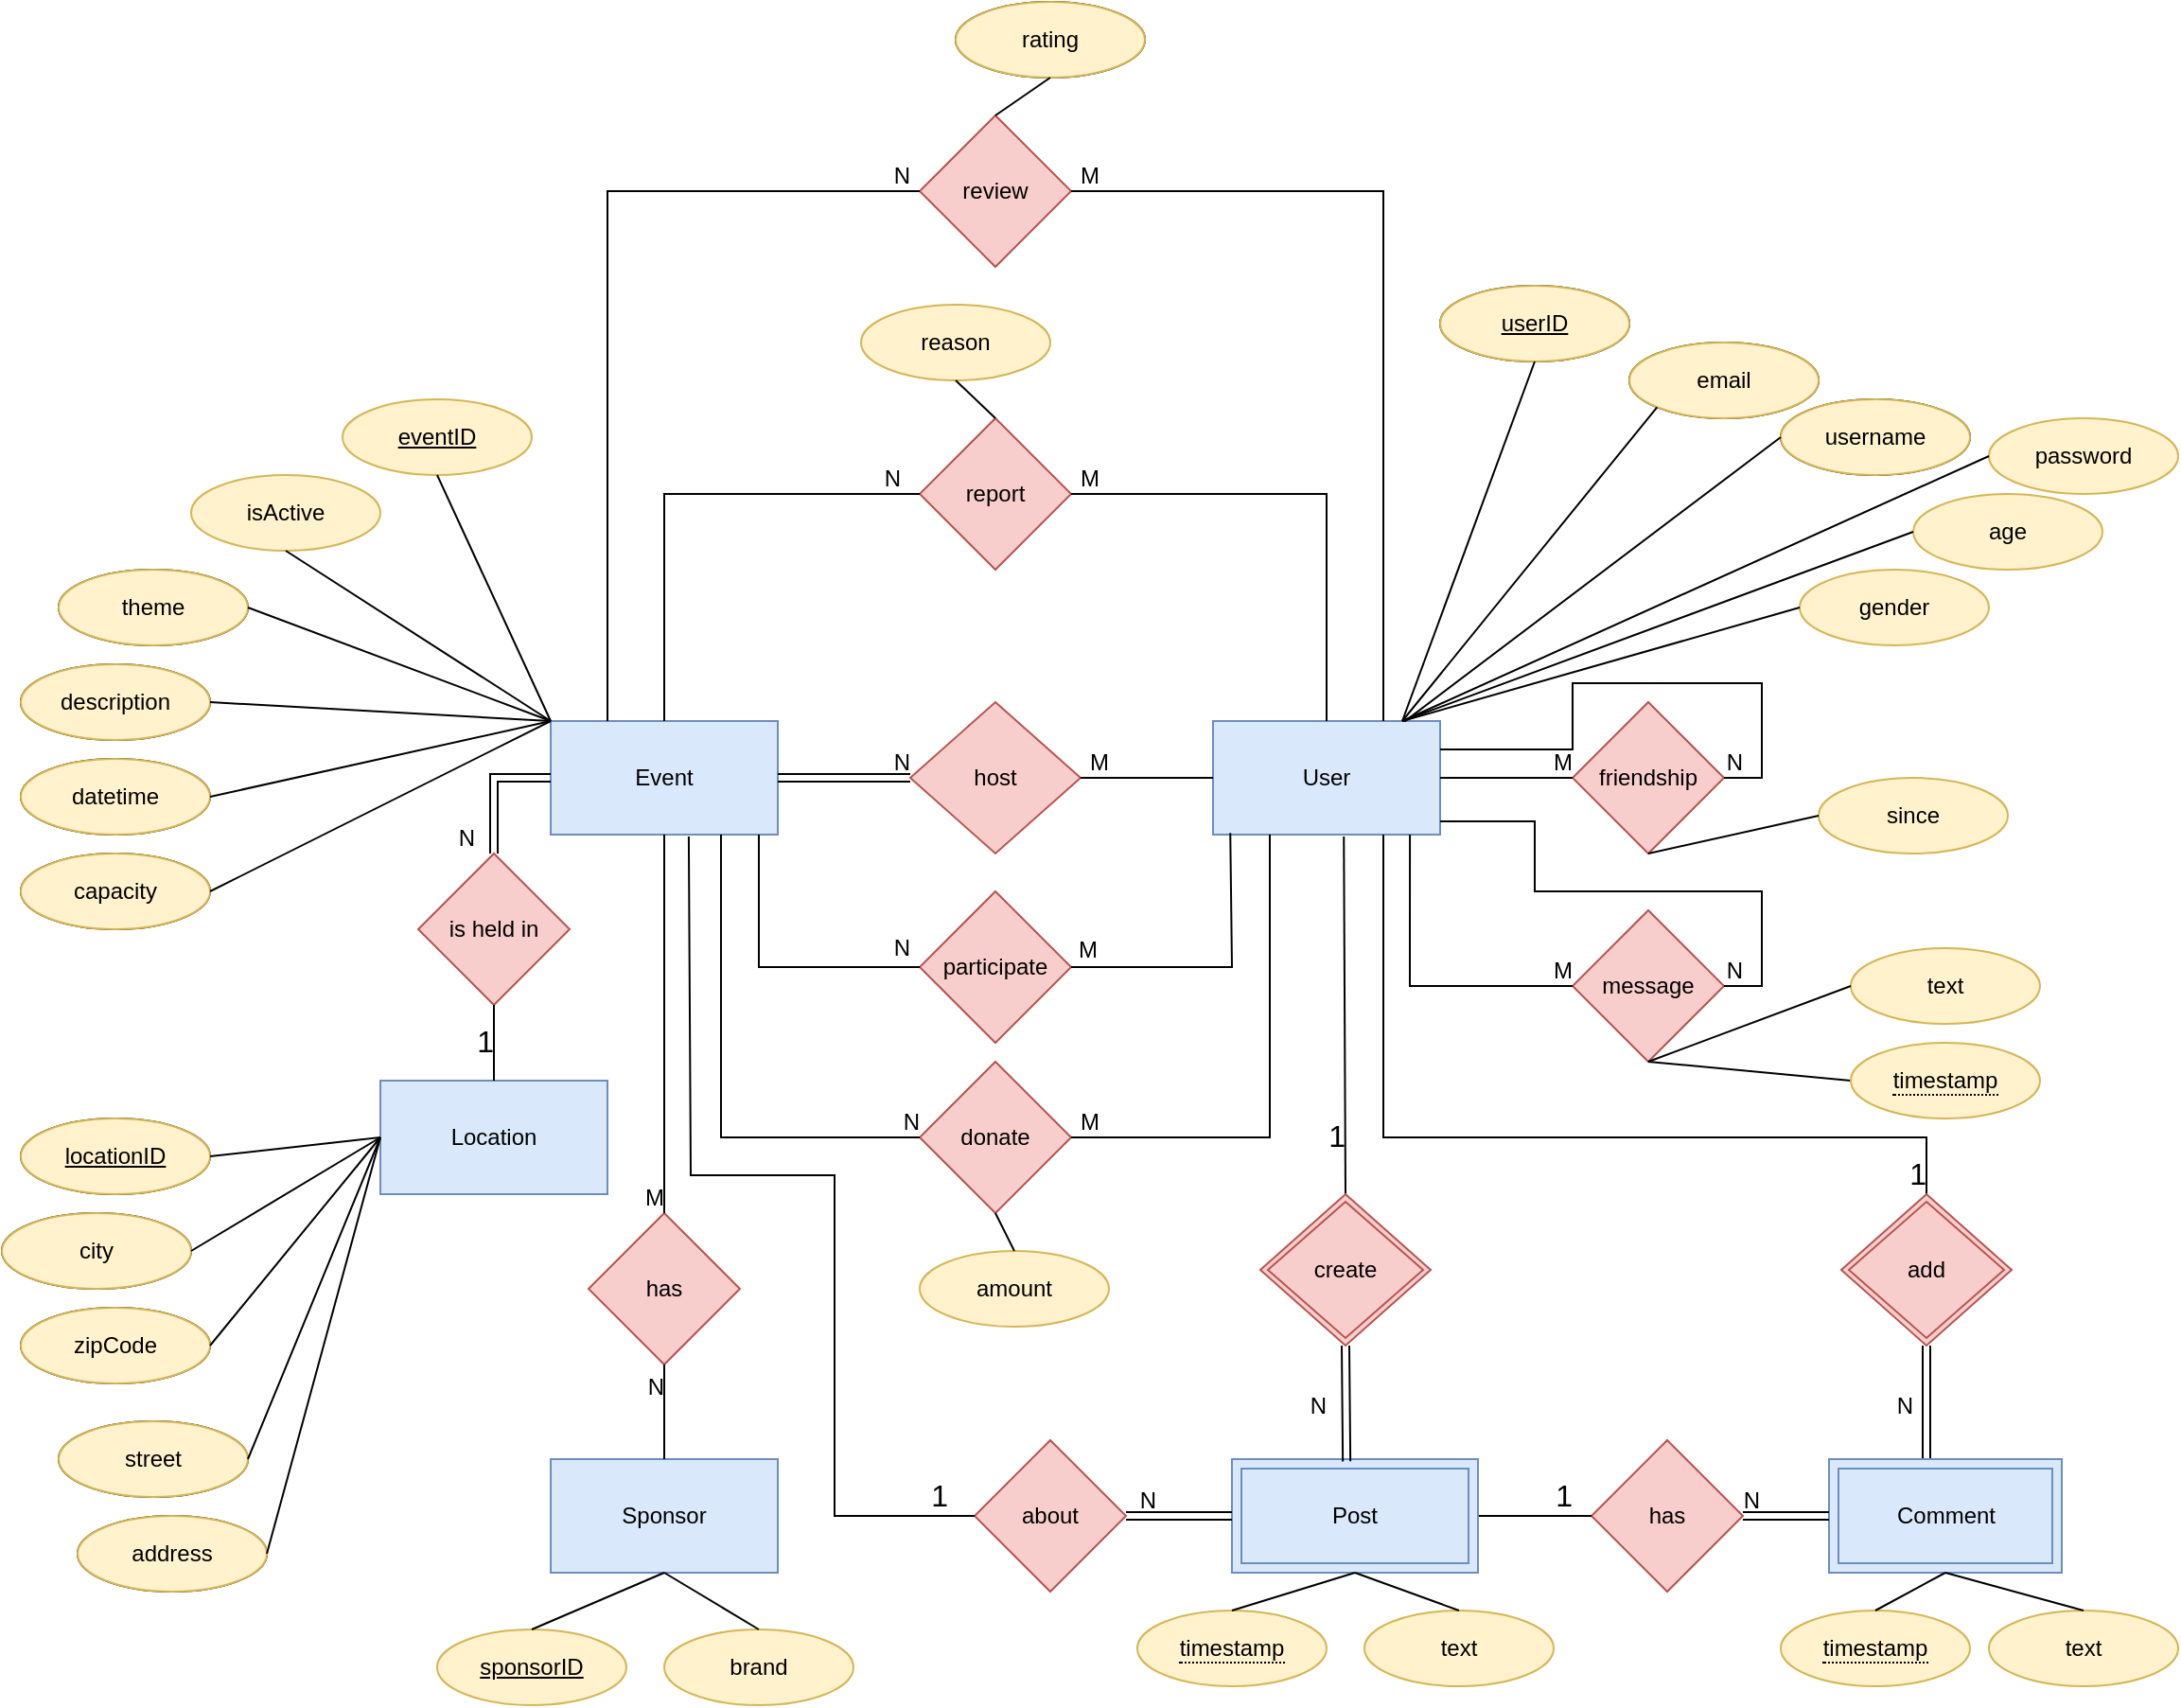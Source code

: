 <mxfile version="20.5.3" type="device"><diagram id="wceUrYEOmuogBRB_YWBX" name="Σελίδα-1"><mxGraphModel dx="2012" dy="1804" grid="1" gridSize="10" guides="1" tooltips="1" connect="1" arrows="1" fold="1" page="1" pageScale="1" pageWidth="827" pageHeight="1169" math="0" shadow="0"><root><mxCell id="0"/><mxCell id="1" parent="0"/><mxCell id="00Br9I_bJ-2iWvxAR52D-1" value="Event" style="rounded=0;whiteSpace=wrap;html=1;fillColor=#dae8fc;strokeColor=#6c8ebf;" parent="1" vertex="1"><mxGeometry x="150" y="40" width="120" height="60" as="geometry"/></mxCell><mxCell id="00Br9I_bJ-2iWvxAR52D-2" value="User" style="rounded=0;whiteSpace=wrap;html=1;fillColor=#dae8fc;strokeColor=#6c8ebf;" parent="1" vertex="1"><mxGeometry x="500" y="40" width="120" height="60" as="geometry"/></mxCell><mxCell id="00Br9I_bJ-2iWvxAR52D-3" value="Location" style="rounded=0;whiteSpace=wrap;html=1;fillColor=#dae8fc;strokeColor=#6c8ebf;" parent="1" vertex="1"><mxGeometry x="60" y="230" width="120" height="60" as="geometry"/></mxCell><mxCell id="00Br9I_bJ-2iWvxAR52D-8" value="message" style="rhombus;whiteSpace=wrap;html=1;fillColor=#f8cecc;strokeColor=#b85450;" parent="1" vertex="1"><mxGeometry x="690" y="140" width="80" height="80" as="geometry"/></mxCell><mxCell id="00Br9I_bJ-2iWvxAR52D-10" value="is held in" style="rhombus;whiteSpace=wrap;html=1;fillColor=#f8cecc;strokeColor=#b85450;" parent="1" vertex="1"><mxGeometry x="80" y="110" width="80" height="80" as="geometry"/></mxCell><mxCell id="00Br9I_bJ-2iWvxAR52D-11" value="donate" style="rhombus;whiteSpace=wrap;html=1;fillColor=#f8cecc;strokeColor=#b85450;" parent="1" vertex="1"><mxGeometry x="345" y="220" width="80" height="80" as="geometry"/></mxCell><mxCell id="00Br9I_bJ-2iWvxAR52D-13" value="participate" style="rhombus;whiteSpace=wrap;html=1;fillColor=#f8cecc;strokeColor=#b85450;" parent="1" vertex="1"><mxGeometry x="345" y="130" width="80" height="80" as="geometry"/></mxCell><mxCell id="00Br9I_bJ-2iWvxAR52D-12" value="host" style="rhombus;whiteSpace=wrap;html=1;fillColor=#f8cecc;strokeColor=#b85450;" parent="1" vertex="1"><mxGeometry x="340" y="30" width="90" height="80" as="geometry"/></mxCell><mxCell id="00Br9I_bJ-2iWvxAR52D-21" value="" style="endArrow=none;html=1;rounded=0;exitX=1;exitY=0.5;exitDx=0;exitDy=0;entryX=0.076;entryY=0.986;entryDx=0;entryDy=0;entryPerimeter=0;" parent="1" source="00Br9I_bJ-2iWvxAR52D-13" target="00Br9I_bJ-2iWvxAR52D-2" edge="1"><mxGeometry relative="1" as="geometry"><mxPoint x="280" y="280" as="sourcePoint"/><mxPoint x="440" y="280" as="targetPoint"/><Array as="points"><mxPoint x="510" y="170"/></Array></mxGeometry></mxCell><mxCell id="00Br9I_bJ-2iWvxAR52D-22" value="M" style="resizable=0;html=1;align=right;verticalAlign=bottom;" parent="00Br9I_bJ-2iWvxAR52D-21" connectable="0" vertex="1"><mxGeometry x="1" relative="1" as="geometry"><mxPoint x="-70" y="70" as="offset"/></mxGeometry></mxCell><mxCell id="00Br9I_bJ-2iWvxAR52D-23" value="" style="endArrow=none;html=1;rounded=0;exitX=0;exitY=0.5;exitDx=0;exitDy=0;" parent="1" source="00Br9I_bJ-2iWvxAR52D-13" edge="1"><mxGeometry relative="1" as="geometry"><mxPoint x="280" y="280" as="sourcePoint"/><mxPoint x="260" y="100" as="targetPoint"/><Array as="points"><mxPoint x="260" y="170"/></Array></mxGeometry></mxCell><mxCell id="00Br9I_bJ-2iWvxAR52D-24" value="N" style="resizable=0;html=1;align=right;verticalAlign=bottom;" parent="00Br9I_bJ-2iWvxAR52D-23" connectable="0" vertex="1"><mxGeometry x="1" relative="1" as="geometry"><mxPoint x="80" y="68" as="offset"/></mxGeometry></mxCell><mxCell id="00Br9I_bJ-2iWvxAR52D-25" value="" style="endArrow=none;html=1;rounded=0;entryX=0.25;entryY=1;entryDx=0;entryDy=0;exitX=1;exitY=0.5;exitDx=0;exitDy=0;" parent="1" source="00Br9I_bJ-2iWvxAR52D-11" target="00Br9I_bJ-2iWvxAR52D-2" edge="1"><mxGeometry relative="1" as="geometry"><mxPoint x="430" y="259.58" as="sourcePoint"/><mxPoint x="590" y="259.58" as="targetPoint"/><Array as="points"><mxPoint x="530" y="260"/></Array></mxGeometry></mxCell><mxCell id="00Br9I_bJ-2iWvxAR52D-26" value="M" style="resizable=0;html=1;align=right;verticalAlign=bottom;" parent="00Br9I_bJ-2iWvxAR52D-25" connectable="0" vertex="1"><mxGeometry x="1" relative="1" as="geometry"><mxPoint x="-90" y="160" as="offset"/></mxGeometry></mxCell><mxCell id="00Br9I_bJ-2iWvxAR52D-27" value="" style="endArrow=none;html=1;rounded=0;entryX=0;entryY=0.5;entryDx=0;entryDy=0;exitX=0.75;exitY=1;exitDx=0;exitDy=0;" parent="1" source="00Br9I_bJ-2iWvxAR52D-1" target="00Br9I_bJ-2iWvxAR52D-11" edge="1"><mxGeometry relative="1" as="geometry"><mxPoint x="160" y="289.17" as="sourcePoint"/><mxPoint x="320" y="289.17" as="targetPoint"/><Array as="points"><mxPoint x="240" y="260"/></Array></mxGeometry></mxCell><mxCell id="00Br9I_bJ-2iWvxAR52D-28" value="N" style="resizable=0;html=1;align=right;verticalAlign=bottom;" parent="00Br9I_bJ-2iWvxAR52D-27" connectable="0" vertex="1"><mxGeometry x="1" relative="1" as="geometry"/></mxCell><mxCell id="00Br9I_bJ-2iWvxAR52D-29" value="friendship" style="rhombus;whiteSpace=wrap;html=1;fillColor=#f8cecc;strokeColor=#b85450;" parent="1" vertex="1"><mxGeometry x="690" y="30" width="80" height="80" as="geometry"/></mxCell><mxCell id="00Br9I_bJ-2iWvxAR52D-30" value="" style="endArrow=none;html=1;rounded=0;entryX=1;entryY=0.5;entryDx=0;entryDy=0;exitX=0;exitY=0.5;exitDx=0;exitDy=0;" parent="1" source="00Br9I_bJ-2iWvxAR52D-29" target="00Br9I_bJ-2iWvxAR52D-2" edge="1"><mxGeometry relative="1" as="geometry"><mxPoint x="460" y="310" as="sourcePoint"/><mxPoint x="620" y="310" as="targetPoint"/></mxGeometry></mxCell><mxCell id="00Br9I_bJ-2iWvxAR52D-31" value="M" style="resizable=0;html=1;align=right;verticalAlign=bottom;" parent="00Br9I_bJ-2iWvxAR52D-30" connectable="0" vertex="1"><mxGeometry x="1" relative="1" as="geometry"><mxPoint x="70" as="offset"/></mxGeometry></mxCell><mxCell id="00Br9I_bJ-2iWvxAR52D-32" value="" style="endArrow=none;html=1;rounded=0;entryX=1;entryY=0.25;entryDx=0;entryDy=0;exitX=1;exitY=0.5;exitDx=0;exitDy=0;" parent="1" source="00Br9I_bJ-2iWvxAR52D-29" target="00Br9I_bJ-2iWvxAR52D-2" edge="1"><mxGeometry relative="1" as="geometry"><mxPoint x="780" y="70" as="sourcePoint"/><mxPoint x="770" y="170" as="targetPoint"/><Array as="points"><mxPoint x="790" y="70"/><mxPoint x="790" y="20"/><mxPoint x="690" y="20"/><mxPoint x="690" y="55"/></Array></mxGeometry></mxCell><mxCell id="00Br9I_bJ-2iWvxAR52D-33" value="N" style="resizable=0;html=1;align=right;verticalAlign=bottom;" parent="00Br9I_bJ-2iWvxAR52D-32" connectable="0" vertex="1"><mxGeometry x="1" relative="1" as="geometry"><mxPoint x="160" y="15" as="offset"/></mxGeometry></mxCell><mxCell id="00Br9I_bJ-2iWvxAR52D-34" value="" style="endArrow=none;html=1;rounded=0;entryX=0.867;entryY=1;entryDx=0;entryDy=0;entryPerimeter=0;exitX=0;exitY=0.5;exitDx=0;exitDy=0;" parent="1" source="00Br9I_bJ-2iWvxAR52D-8" target="00Br9I_bJ-2iWvxAR52D-2" edge="1"><mxGeometry relative="1" as="geometry"><mxPoint x="580" y="230" as="sourcePoint"/><mxPoint x="740" y="230" as="targetPoint"/><Array as="points"><mxPoint x="604" y="180"/></Array></mxGeometry></mxCell><mxCell id="00Br9I_bJ-2iWvxAR52D-35" value="M" style="resizable=0;html=1;align=right;verticalAlign=bottom;" parent="00Br9I_bJ-2iWvxAR52D-34" connectable="0" vertex="1"><mxGeometry x="1" relative="1" as="geometry"><mxPoint x="86" y="80" as="offset"/></mxGeometry></mxCell><mxCell id="00Br9I_bJ-2iWvxAR52D-36" value="" style="endArrow=none;html=1;rounded=0;exitX=1;exitY=0.5;exitDx=0;exitDy=0;" parent="1" source="00Br9I_bJ-2iWvxAR52D-8" edge="1"><mxGeometry relative="1" as="geometry"><mxPoint x="590" y="250" as="sourcePoint"/><mxPoint x="620" y="93" as="targetPoint"/><Array as="points"><mxPoint x="790" y="180"/><mxPoint x="790" y="130"/><mxPoint x="670" y="130"/><mxPoint x="670" y="93"/></Array></mxGeometry></mxCell><mxCell id="00Br9I_bJ-2iWvxAR52D-37" value="N" style="resizable=0;html=1;align=right;verticalAlign=bottom;" parent="00Br9I_bJ-2iWvxAR52D-36" connectable="0" vertex="1"><mxGeometry x="1" relative="1" as="geometry"><mxPoint x="160" y="87" as="offset"/></mxGeometry></mxCell><mxCell id="00Br9I_bJ-2iWvxAR52D-38" value="" style="endArrow=none;html=1;rounded=0;exitX=0.5;exitY=0;exitDx=0;exitDy=0;entryX=0.5;entryY=1;entryDx=0;entryDy=0;" parent="1" source="00Br9I_bJ-2iWvxAR52D-3" target="00Br9I_bJ-2iWvxAR52D-10" edge="1"><mxGeometry relative="1" as="geometry"><mxPoint x="140" y="330" as="sourcePoint"/><mxPoint x="300" y="330" as="targetPoint"/></mxGeometry></mxCell><mxCell id="00Br9I_bJ-2iWvxAR52D-39" value="1" style="resizable=0;html=1;align=right;verticalAlign=bottom;fontSize=16;" parent="00Br9I_bJ-2iWvxAR52D-38" connectable="0" vertex="1"><mxGeometry x="1" relative="1" as="geometry"><mxPoint y="30" as="offset"/></mxGeometry></mxCell><mxCell id="00Br9I_bJ-2iWvxAR52D-42" value="report" style="rhombus;whiteSpace=wrap;html=1;fillColor=#f8cecc;strokeColor=#b85450;" parent="1" vertex="1"><mxGeometry x="345" y="-120" width="80" height="80" as="geometry"/></mxCell><mxCell id="00Br9I_bJ-2iWvxAR52D-43" value="" style="endArrow=none;html=1;rounded=0;exitX=1;exitY=0.5;exitDx=0;exitDy=0;" parent="1" source="00Br9I_bJ-2iWvxAR52D-42" edge="1"><mxGeometry relative="1" as="geometry"><mxPoint x="430" y="370" as="sourcePoint"/><mxPoint x="560" y="40" as="targetPoint"/><Array as="points"><mxPoint x="560" y="-80"/><mxPoint x="560" y="-70"/></Array></mxGeometry></mxCell><mxCell id="00Br9I_bJ-2iWvxAR52D-44" value="M" style="resizable=0;html=1;align=right;verticalAlign=bottom;" parent="00Br9I_bJ-2iWvxAR52D-43" connectable="0" vertex="1"><mxGeometry x="1" relative="1" as="geometry"><mxPoint x="-120" y="-120" as="offset"/></mxGeometry></mxCell><mxCell id="00Br9I_bJ-2iWvxAR52D-45" value="" style="endArrow=none;html=1;rounded=0;exitX=0;exitY=0.5;exitDx=0;exitDy=0;entryX=0.5;entryY=0;entryDx=0;entryDy=0;" parent="1" source="00Br9I_bJ-2iWvxAR52D-42" target="00Br9I_bJ-2iWvxAR52D-1" edge="1"><mxGeometry relative="1" as="geometry"><mxPoint x="160" y="369.58" as="sourcePoint"/><mxPoint x="220" y="40" as="targetPoint"/><Array as="points"><mxPoint x="210" y="-80"/></Array></mxGeometry></mxCell><mxCell id="00Br9I_bJ-2iWvxAR52D-46" value="N" style="resizable=0;html=1;align=right;verticalAlign=bottom;" parent="00Br9I_bJ-2iWvxAR52D-45" connectable="0" vertex="1"><mxGeometry x="1" relative="1" as="geometry"><mxPoint x="125" y="-120" as="offset"/></mxGeometry></mxCell><mxCell id="00Br9I_bJ-2iWvxAR52D-47" value="review" style="rhombus;whiteSpace=wrap;html=1;fillColor=#f8cecc;strokeColor=#b85450;" parent="1" vertex="1"><mxGeometry x="345" y="-280" width="80" height="80" as="geometry"/></mxCell><mxCell id="00Br9I_bJ-2iWvxAR52D-49" value="" style="endArrow=none;html=1;rounded=0;exitX=1;exitY=0.5;exitDx=0;exitDy=0;" parent="1" source="00Br9I_bJ-2iWvxAR52D-47" edge="1"><mxGeometry relative="1" as="geometry"><mxPoint x="490" y="-180" as="sourcePoint"/><mxPoint x="590" y="40" as="targetPoint"/><Array as="points"><mxPoint x="590" y="-240"/></Array></mxGeometry></mxCell><mxCell id="00Br9I_bJ-2iWvxAR52D-50" value="M" style="resizable=0;html=1;align=right;verticalAlign=bottom;" parent="00Br9I_bJ-2iWvxAR52D-49" connectable="0" vertex="1"><mxGeometry x="1" relative="1" as="geometry"><mxPoint x="-150" y="-280" as="offset"/></mxGeometry></mxCell><mxCell id="00Br9I_bJ-2iWvxAR52D-51" value="" style="endArrow=none;html=1;rounded=0;exitX=0;exitY=0.5;exitDx=0;exitDy=0;" parent="1" source="00Br9I_bJ-2iWvxAR52D-47" edge="1"><mxGeometry relative="1" as="geometry"><mxPoint x="470" y="-50" as="sourcePoint"/><mxPoint x="180" y="40" as="targetPoint"/><Array as="points"><mxPoint x="180" y="-240"/></Array></mxGeometry></mxCell><mxCell id="00Br9I_bJ-2iWvxAR52D-52" value="N" style="resizable=0;html=1;align=right;verticalAlign=bottom;" parent="00Br9I_bJ-2iWvxAR52D-51" connectable="0" vertex="1"><mxGeometry x="1" relative="1" as="geometry"><mxPoint x="160" y="-280" as="offset"/></mxGeometry></mxCell><mxCell id="00Br9I_bJ-2iWvxAR52D-53" value="" style="endArrow=none;html=1;rounded=0;exitX=0.5;exitY=0;exitDx=0;exitDy=0;entryX=0.576;entryY=1.017;entryDx=0;entryDy=0;entryPerimeter=0;" parent="1" source="30102lJOXOVjDKbJds2v-46" target="00Br9I_bJ-2iWvxAR52D-2" edge="1"><mxGeometry relative="1" as="geometry"><mxPoint x="570" y="290" as="sourcePoint"/><mxPoint x="630" y="280" as="targetPoint"/></mxGeometry></mxCell><mxCell id="00Br9I_bJ-2iWvxAR52D-54" value="1" style="resizable=0;html=1;align=right;verticalAlign=bottom;fontSize=16;" parent="00Br9I_bJ-2iWvxAR52D-53" connectable="0" vertex="1"><mxGeometry x="1" relative="1" as="geometry"><mxPoint x="1" y="169" as="offset"/></mxGeometry></mxCell><mxCell id="00Br9I_bJ-2iWvxAR52D-61" value="" style="endArrow=none;html=1;rounded=0;fontSize=16;exitX=0.75;exitY=1;exitDx=0;exitDy=0;entryX=0.5;entryY=0;entryDx=0;entryDy=0;" parent="1" source="00Br9I_bJ-2iWvxAR52D-2" edge="1"><mxGeometry relative="1" as="geometry"><mxPoint x="620" y="250" as="sourcePoint"/><mxPoint x="877" y="290" as="targetPoint"/><Array as="points"><mxPoint x="590" y="260"/><mxPoint x="730" y="260"/><mxPoint x="877" y="260"/></Array></mxGeometry></mxCell><mxCell id="00Br9I_bJ-2iWvxAR52D-62" value="1" style="resizable=0;html=1;align=right;verticalAlign=bottom;fontSize=16;" parent="00Br9I_bJ-2iWvxAR52D-61" connectable="0" vertex="1"><mxGeometry x="1" relative="1" as="geometry"><mxPoint as="offset"/></mxGeometry></mxCell><mxCell id="00Br9I_bJ-2iWvxAR52D-65" value="has" style="rhombus;whiteSpace=wrap;html=1;fontSize=12;fillColor=#f8cecc;strokeColor=#b85450;" parent="1" vertex="1"><mxGeometry x="700" y="420" width="80" height="80" as="geometry"/></mxCell><mxCell id="00Br9I_bJ-2iWvxAR52D-66" value="" style="endArrow=none;html=1;rounded=0;fontSize=12;exitX=1;exitY=0.5;exitDx=0;exitDy=0;entryX=0;entryY=0.5;entryDx=0;entryDy=0;" parent="1" target="00Br9I_bJ-2iWvxAR52D-65" edge="1"><mxGeometry relative="1" as="geometry"><mxPoint x="630" y="460" as="sourcePoint"/><mxPoint x="630" y="280" as="targetPoint"/></mxGeometry></mxCell><mxCell id="00Br9I_bJ-2iWvxAR52D-67" value="&lt;font style=&quot;font-size: 16px;&quot;&gt;1&lt;/font&gt;" style="resizable=0;html=1;align=right;verticalAlign=bottom;fontSize=12;" parent="00Br9I_bJ-2iWvxAR52D-66" connectable="0" vertex="1"><mxGeometry x="1" relative="1" as="geometry"><mxPoint x="-10" as="offset"/></mxGeometry></mxCell><mxCell id="00Br9I_bJ-2iWvxAR52D-70" value="Sponsor" style="rounded=0;whiteSpace=wrap;html=1;fontSize=12;fillColor=#dae8fc;strokeColor=#6c8ebf;" parent="1" vertex="1"><mxGeometry x="150" y="430" width="120" height="60" as="geometry"/></mxCell><mxCell id="00Br9I_bJ-2iWvxAR52D-71" value="has" style="rhombus;whiteSpace=wrap;html=1;fontSize=12;fillColor=#f8cecc;strokeColor=#b85450;" parent="1" vertex="1"><mxGeometry x="170" y="300" width="80" height="80" as="geometry"/></mxCell><mxCell id="00Br9I_bJ-2iWvxAR52D-72" value="" style="endArrow=none;html=1;rounded=0;fontSize=12;exitX=0.5;exitY=1;exitDx=0;exitDy=0;entryX=0.5;entryY=0;entryDx=0;entryDy=0;" parent="1" source="00Br9I_bJ-2iWvxAR52D-1" target="00Br9I_bJ-2iWvxAR52D-71" edge="1"><mxGeometry relative="1" as="geometry"><mxPoint x="470" y="280" as="sourcePoint"/><mxPoint x="630" y="280" as="targetPoint"/></mxGeometry></mxCell><mxCell id="00Br9I_bJ-2iWvxAR52D-73" value="M" style="resizable=0;html=1;align=right;verticalAlign=bottom;fontSize=12;" parent="00Br9I_bJ-2iWvxAR52D-72" connectable="0" vertex="1"><mxGeometry x="1" relative="1" as="geometry"><mxPoint as="offset"/></mxGeometry></mxCell><mxCell id="00Br9I_bJ-2iWvxAR52D-74" value="" style="endArrow=none;html=1;rounded=0;fontSize=12;exitX=0.5;exitY=1;exitDx=0;exitDy=0;entryX=0.5;entryY=0;entryDx=0;entryDy=0;" parent="1" source="00Br9I_bJ-2iWvxAR52D-71" target="00Br9I_bJ-2iWvxAR52D-70" edge="1"><mxGeometry relative="1" as="geometry"><mxPoint x="340" y="369.17" as="sourcePoint"/><mxPoint x="500" y="369.17" as="targetPoint"/></mxGeometry></mxCell><mxCell id="00Br9I_bJ-2iWvxAR52D-75" value="N" style="resizable=0;html=1;align=right;verticalAlign=bottom;fontSize=12;" parent="00Br9I_bJ-2iWvxAR52D-74" connectable="0" vertex="1"><mxGeometry x="1" relative="1" as="geometry"><mxPoint y="-30" as="offset"/></mxGeometry></mxCell><mxCell id="30102lJOXOVjDKbJds2v-3" value="isActive" style="ellipse;whiteSpace=wrap;html=1;align=center;fillColor=#fff2cc;strokeColor=#d6b656;" parent="1" vertex="1"><mxGeometry x="-40" y="-90" width="100" height="40" as="geometry"/></mxCell><mxCell id="30102lJOXOVjDKbJds2v-4" value="eventID" style="ellipse;whiteSpace=wrap;html=1;align=center;fontStyle=4;fillColor=#fff2cc;strokeColor=#d6b656;" parent="1" vertex="1"><mxGeometry x="40" y="-130" width="100" height="40" as="geometry"/></mxCell><mxCell id="30102lJOXOVjDKbJds2v-5" style="edgeStyle=orthogonalEdgeStyle;rounded=0;orthogonalLoop=1;jettySize=auto;html=1;exitX=0.5;exitY=1;exitDx=0;exitDy=0;" parent="1" source="30102lJOXOVjDKbJds2v-4" target="30102lJOXOVjDKbJds2v-4" edge="1"><mxGeometry relative="1" as="geometry"/></mxCell><mxCell id="30102lJOXOVjDKbJds2v-6" value="theme" style="ellipse;whiteSpace=wrap;html=1;align=center;" parent="1" vertex="1"><mxGeometry x="-110" y="-40" width="100" height="40" as="geometry"/></mxCell><mxCell id="30102lJOXOVjDKbJds2v-7" value="description" style="ellipse;whiteSpace=wrap;html=1;align=center;" parent="1" vertex="1"><mxGeometry x="-130" y="10" width="100" height="40" as="geometry"/></mxCell><mxCell id="30102lJOXOVjDKbJds2v-8" value="datetime" style="ellipse;whiteSpace=wrap;html=1;align=center;" parent="1" vertex="1"><mxGeometry x="-130" y="60" width="100" height="40" as="geometry"/></mxCell><mxCell id="30102lJOXOVjDKbJds2v-9" value="capacity" style="ellipse;whiteSpace=wrap;html=1;align=center;" parent="1" vertex="1"><mxGeometry x="-130" y="110" width="100" height="40" as="geometry"/></mxCell><mxCell id="30102lJOXOVjDKbJds2v-11" value="locationID" style="ellipse;whiteSpace=wrap;html=1;align=center;fontStyle=4;" parent="1" vertex="1"><mxGeometry x="-130" y="250" width="100" height="40" as="geometry"/></mxCell><mxCell id="30102lJOXOVjDKbJds2v-12" value="street" style="ellipse;whiteSpace=wrap;html=1;align=center;" parent="1" vertex="1"><mxGeometry x="-110" y="410" width="100" height="40" as="geometry"/></mxCell><mxCell id="30102lJOXOVjDKbJds2v-13" value="zipCode" style="ellipse;whiteSpace=wrap;html=1;align=center;" parent="1" vertex="1"><mxGeometry x="-130" y="350" width="100" height="40" as="geometry"/></mxCell><mxCell id="30102lJOXOVjDKbJds2v-14" value="address" style="ellipse;whiteSpace=wrap;html=1;align=center;" parent="1" vertex="1"><mxGeometry x="-100" y="460" width="100" height="40" as="geometry"/></mxCell><mxCell id="30102lJOXOVjDKbJds2v-15" value="city" style="ellipse;whiteSpace=wrap;html=1;align=center;" parent="1" vertex="1"><mxGeometry x="-140" y="300" width="100" height="40" as="geometry"/></mxCell><mxCell id="30102lJOXOVjDKbJds2v-16" value="userID" style="ellipse;whiteSpace=wrap;html=1;align=center;fontStyle=4;" parent="1" vertex="1"><mxGeometry x="620" y="-190" width="100" height="40" as="geometry"/></mxCell><mxCell id="30102lJOXOVjDKbJds2v-17" value="email" style="ellipse;whiteSpace=wrap;html=1;align=center;" parent="1" vertex="1"><mxGeometry x="720" y="-160" width="100" height="40" as="geometry"/></mxCell><mxCell id="30102lJOXOVjDKbJds2v-18" value="username" style="ellipse;whiteSpace=wrap;html=1;align=center;" parent="1" vertex="1"><mxGeometry x="800" y="-130" width="100" height="40" as="geometry"/></mxCell><mxCell id="30102lJOXOVjDKbJds2v-19" value="password" style="ellipse;whiteSpace=wrap;html=1;align=center;fillColor=#fff2cc;strokeColor=#d6b656;" parent="1" vertex="1"><mxGeometry x="910" y="-120" width="100" height="40" as="geometry"/></mxCell><mxCell id="30102lJOXOVjDKbJds2v-20" value="age" style="ellipse;whiteSpace=wrap;html=1;align=center;fillColor=#fff2cc;strokeColor=#d6b656;" parent="1" vertex="1"><mxGeometry x="870" y="-80" width="100" height="40" as="geometry"/></mxCell><mxCell id="30102lJOXOVjDKbJds2v-21" value="gender" style="ellipse;whiteSpace=wrap;html=1;align=center;fillColor=#fff2cc;strokeColor=#d6b656;" parent="1" vertex="1"><mxGeometry x="810" y="-40" width="100" height="40" as="geometry"/></mxCell><mxCell id="30102lJOXOVjDKbJds2v-22" value="rating" style="ellipse;whiteSpace=wrap;html=1;align=center;" parent="1" vertex="1"><mxGeometry x="364" y="-340" width="100" height="40" as="geometry"/></mxCell><mxCell id="30102lJOXOVjDKbJds2v-25" value="reason" style="ellipse;whiteSpace=wrap;html=1;align=center;fillColor=#fff2cc;strokeColor=#d6b656;" parent="1" vertex="1"><mxGeometry x="314" y="-180" width="100" height="40" as="geometry"/></mxCell><mxCell id="30102lJOXOVjDKbJds2v-27" value="amount" style="ellipse;whiteSpace=wrap;html=1;align=center;fillColor=#fff2cc;strokeColor=#d6b656;" parent="1" vertex="1"><mxGeometry x="345" y="320" width="100" height="40" as="geometry"/></mxCell><mxCell id="30102lJOXOVjDKbJds2v-28" value="text" style="ellipse;whiteSpace=wrap;html=1;align=center;fillColor=#fff2cc;strokeColor=#d6b656;" parent="1" vertex="1"><mxGeometry x="837" y="160" width="100" height="40" as="geometry"/></mxCell><mxCell id="30102lJOXOVjDKbJds2v-34" value="about" style="rhombus;whiteSpace=wrap;html=1;fillColor=#f8cecc;strokeColor=#b85450;" parent="1" vertex="1"><mxGeometry x="374" y="420" width="80" height="80" as="geometry"/></mxCell><mxCell id="30102lJOXOVjDKbJds2v-37" value="" style="endArrow=none;html=1;rounded=0;entryX=0;entryY=0.5;entryDx=0;entryDy=0;exitX=0.608;exitY=1.017;exitDx=0;exitDy=0;exitPerimeter=0;" parent="1" source="00Br9I_bJ-2iWvxAR52D-1" target="30102lJOXOVjDKbJds2v-34" edge="1"><mxGeometry relative="1" as="geometry"><mxPoint x="350" y="550" as="sourcePoint"/><mxPoint x="510" y="550" as="targetPoint"/><Array as="points"><mxPoint x="224" y="280"/><mxPoint x="300" y="280"/><mxPoint x="300" y="460"/></Array></mxGeometry></mxCell><mxCell id="30102lJOXOVjDKbJds2v-38" value="&lt;font style=&quot;font-size: 16px;&quot;&gt;1&lt;/font&gt;" style="resizable=0;html=1;align=right;verticalAlign=bottom;" parent="30102lJOXOVjDKbJds2v-37" connectable="0" vertex="1"><mxGeometry x="1" relative="1" as="geometry"><mxPoint x="-14" as="offset"/></mxGeometry></mxCell><mxCell id="30102lJOXOVjDKbJds2v-41" value="text" style="ellipse;whiteSpace=wrap;html=1;align=center;fontSize=12;fillColor=#fff2cc;strokeColor=#d6b656;" parent="1" vertex="1"><mxGeometry x="910" y="510" width="100" height="40" as="geometry"/></mxCell><mxCell id="30102lJOXOVjDKbJds2v-43" value="text" style="ellipse;whiteSpace=wrap;html=1;align=center;fontSize=12;fillColor=#fff2cc;strokeColor=#d6b656;" parent="1" vertex="1"><mxGeometry x="580" y="510" width="100" height="40" as="geometry"/></mxCell><mxCell id="30102lJOXOVjDKbJds2v-46" value="create" style="shape=rhombus;double=1;perimeter=rhombusPerimeter;whiteSpace=wrap;html=1;align=center;fontSize=12;fillColor=#f8cecc;strokeColor=#b85450;" parent="1" vertex="1"><mxGeometry x="525" y="290" width="90" height="80" as="geometry"/></mxCell><mxCell id="30102lJOXOVjDKbJds2v-47" value="add" style="shape=rhombus;double=1;perimeter=rhombusPerimeter;whiteSpace=wrap;html=1;align=center;fontSize=12;fillColor=#f8cecc;strokeColor=#b85450;" parent="1" vertex="1"><mxGeometry x="832" y="290" width="90" height="80" as="geometry"/></mxCell><mxCell id="30102lJOXOVjDKbJds2v-49" value="&lt;span style=&quot;border-bottom: 1px dotted&quot;&gt;timestamp&lt;/span&gt;" style="ellipse;whiteSpace=wrap;html=1;align=center;fontSize=12;fillColor=#fff2cc;strokeColor=#d6b656;" parent="1" vertex="1"><mxGeometry x="460" y="510" width="100" height="40" as="geometry"/></mxCell><mxCell id="30102lJOXOVjDKbJds2v-50" value="Post" style="shape=ext;margin=3;double=1;whiteSpace=wrap;html=1;align=center;fontSize=12;fillColor=#dae8fc;strokeColor=#6c8ebf;" parent="1" vertex="1"><mxGeometry x="510" y="430" width="130" height="60" as="geometry"/></mxCell><mxCell id="30102lJOXOVjDKbJds2v-51" value="&lt;span style=&quot;border-bottom: 1px dotted&quot;&gt;timestamp&lt;/span&gt;" style="ellipse;whiteSpace=wrap;html=1;align=center;fontSize=12;fillColor=#fff2cc;strokeColor=#d6b656;" parent="1" vertex="1"><mxGeometry x="800" y="510" width="100" height="40" as="geometry"/></mxCell><mxCell id="30102lJOXOVjDKbJds2v-52" value="" style="shape=link;html=1;rounded=0;fontSize=12;entryX=0.5;entryY=1;entryDx=0;entryDy=0;exitX=0.466;exitY=0.02;exitDx=0;exitDy=0;exitPerimeter=0;" parent="1" source="30102lJOXOVjDKbJds2v-50" target="30102lJOXOVjDKbJds2v-46" edge="1"><mxGeometry relative="1" as="geometry"><mxPoint x="630" y="370" as="sourcePoint"/><mxPoint x="790" y="370" as="targetPoint"/></mxGeometry></mxCell><mxCell id="30102lJOXOVjDKbJds2v-53" value="N" style="resizable=0;html=1;align=right;verticalAlign=bottom;fontSize=12;" parent="30102lJOXOVjDKbJds2v-52" connectable="0" vertex="1"><mxGeometry x="1" relative="1" as="geometry"><mxPoint x="-10" y="40" as="offset"/></mxGeometry></mxCell><mxCell id="30102lJOXOVjDKbJds2v-54" value="" style="shape=link;html=1;rounded=0;fontSize=12;exitX=0.5;exitY=1;exitDx=0;exitDy=0;" parent="1" source="30102lJOXOVjDKbJds2v-47" edge="1"><mxGeometry relative="1" as="geometry"><mxPoint x="710" y="380" as="sourcePoint"/><mxPoint x="877" y="430" as="targetPoint"/></mxGeometry></mxCell><mxCell id="30102lJOXOVjDKbJds2v-55" value="N" style="resizable=0;html=1;align=right;verticalAlign=bottom;fontSize=12;" parent="30102lJOXOVjDKbJds2v-54" connectable="0" vertex="1"><mxGeometry x="1" relative="1" as="geometry"><mxPoint x="-7" y="-20" as="offset"/></mxGeometry></mxCell><mxCell id="30102lJOXOVjDKbJds2v-56" value="Comment" style="shape=ext;margin=3;double=1;whiteSpace=wrap;html=1;align=center;fontSize=12;fillColor=#dae8fc;strokeColor=#6c8ebf;" parent="1" vertex="1"><mxGeometry x="825.5" y="430" width="123" height="60" as="geometry"/></mxCell><mxCell id="30102lJOXOVjDKbJds2v-57" value="" style="shape=link;html=1;rounded=0;fontSize=12;entryX=0;entryY=0.5;entryDx=0;entryDy=0;exitX=1;exitY=0.5;exitDx=0;exitDy=0;" parent="1" source="30102lJOXOVjDKbJds2v-34" target="30102lJOXOVjDKbJds2v-50" edge="1"><mxGeometry relative="1" as="geometry"><mxPoint x="294" y="549.31" as="sourcePoint"/><mxPoint x="454" y="549.31" as="targetPoint"/></mxGeometry></mxCell><mxCell id="30102lJOXOVjDKbJds2v-58" value="N" style="resizable=0;html=1;align=right;verticalAlign=bottom;fontSize=12;" parent="30102lJOXOVjDKbJds2v-57" connectable="0" vertex="1"><mxGeometry x="1" relative="1" as="geometry"><mxPoint x="-40" as="offset"/></mxGeometry></mxCell><mxCell id="30102lJOXOVjDKbJds2v-60" value="" style="shape=link;html=1;rounded=0;fontSize=12;entryX=0;entryY=0.5;entryDx=0;entryDy=0;exitX=0.5;exitY=0;exitDx=0;exitDy=0;" parent="1" source="00Br9I_bJ-2iWvxAR52D-10" target="00Br9I_bJ-2iWvxAR52D-1" edge="1"><mxGeometry relative="1" as="geometry"><mxPoint x="-10" y="20" as="sourcePoint"/><mxPoint x="150" y="20" as="targetPoint"/><Array as="points"><mxPoint x="120" y="70"/></Array></mxGeometry></mxCell><mxCell id="30102lJOXOVjDKbJds2v-61" value="N" style="resizable=0;html=1;align=right;verticalAlign=bottom;fontSize=12;" parent="30102lJOXOVjDKbJds2v-60" connectable="0" vertex="1"><mxGeometry x="1" relative="1" as="geometry"><mxPoint x="-40" y="40" as="offset"/></mxGeometry></mxCell><mxCell id="30102lJOXOVjDKbJds2v-62" value="sponsorID" style="ellipse;whiteSpace=wrap;html=1;align=center;fontStyle=4;fontSize=12;fillColor=#fff2cc;strokeColor=#d6b656;" parent="1" vertex="1"><mxGeometry x="90" y="520" width="100" height="40" as="geometry"/></mxCell><mxCell id="30102lJOXOVjDKbJds2v-63" value="brand" style="ellipse;whiteSpace=wrap;html=1;align=center;fontSize=12;fillColor=#fff2cc;strokeColor=#d6b656;" parent="1" vertex="1"><mxGeometry x="210" y="520" width="100" height="40" as="geometry"/></mxCell><mxCell id="30102lJOXOVjDKbJds2v-69" value="rating" style="ellipse;whiteSpace=wrap;html=1;align=center;fillColor=#fff2cc;strokeColor=#d6b656;" parent="1" vertex="1"><mxGeometry x="364" y="-340" width="100" height="40" as="geometry"/></mxCell><mxCell id="30102lJOXOVjDKbJds2v-70" value="userID" style="ellipse;whiteSpace=wrap;html=1;align=center;fontStyle=4;fillColor=#fff2cc;strokeColor=#d6b656;" parent="1" vertex="1"><mxGeometry x="620" y="-190" width="100" height="40" as="geometry"/></mxCell><mxCell id="30102lJOXOVjDKbJds2v-71" value="email" style="ellipse;whiteSpace=wrap;html=1;align=center;fillColor=#fff2cc;strokeColor=#d6b656;" parent="1" vertex="1"><mxGeometry x="720" y="-160" width="100" height="40" as="geometry"/></mxCell><mxCell id="30102lJOXOVjDKbJds2v-72" value="username" style="ellipse;whiteSpace=wrap;html=1;align=center;fillColor=#fff2cc;strokeColor=#d6b656;" parent="1" vertex="1"><mxGeometry x="800" y="-130" width="100" height="40" as="geometry"/></mxCell><mxCell id="30102lJOXOVjDKbJds2v-73" value="address" style="ellipse;whiteSpace=wrap;html=1;align=center;fillColor=#fff2cc;strokeColor=#d6b656;" parent="1" vertex="1"><mxGeometry x="-100" y="460" width="100" height="40" as="geometry"/></mxCell><mxCell id="30102lJOXOVjDKbJds2v-74" value="street" style="ellipse;whiteSpace=wrap;html=1;align=center;fillColor=#fff2cc;strokeColor=#d6b656;" parent="1" vertex="1"><mxGeometry x="-110" y="410" width="100" height="40" as="geometry"/></mxCell><mxCell id="30102lJOXOVjDKbJds2v-75" value="zipCode" style="ellipse;whiteSpace=wrap;html=1;align=center;fillColor=#fff2cc;strokeColor=#d6b656;" parent="1" vertex="1"><mxGeometry x="-130" y="350" width="100" height="40" as="geometry"/></mxCell><mxCell id="30102lJOXOVjDKbJds2v-76" value="city" style="ellipse;whiteSpace=wrap;html=1;align=center;fillColor=#fff2cc;strokeColor=#d6b656;" parent="1" vertex="1"><mxGeometry x="-140" y="300" width="100" height="40" as="geometry"/></mxCell><mxCell id="30102lJOXOVjDKbJds2v-77" value="locationID" style="ellipse;whiteSpace=wrap;html=1;align=center;fontStyle=4;fillColor=#fff2cc;strokeColor=#d6b656;" parent="1" vertex="1"><mxGeometry x="-130" y="250" width="100" height="40" as="geometry"/></mxCell><mxCell id="30102lJOXOVjDKbJds2v-78" value="capacity" style="ellipse;whiteSpace=wrap;html=1;align=center;fillColor=#fff2cc;strokeColor=#d6b656;" parent="1" vertex="1"><mxGeometry x="-130" y="110" width="100" height="40" as="geometry"/></mxCell><mxCell id="30102lJOXOVjDKbJds2v-79" value="datetime" style="ellipse;whiteSpace=wrap;html=1;align=center;fillColor=#fff2cc;strokeColor=#d6b656;" parent="1" vertex="1"><mxGeometry x="-130" y="60" width="100" height="40" as="geometry"/></mxCell><mxCell id="30102lJOXOVjDKbJds2v-80" value="description" style="ellipse;whiteSpace=wrap;html=1;align=center;fillColor=#fff2cc;strokeColor=#d6b656;" parent="1" vertex="1"><mxGeometry x="-130" y="10" width="100" height="40" as="geometry"/></mxCell><mxCell id="30102lJOXOVjDKbJds2v-81" value="theme" style="ellipse;whiteSpace=wrap;html=1;align=center;fillColor=#fff2cc;strokeColor=#d6b656;" parent="1" vertex="1"><mxGeometry x="-110" y="-40" width="100" height="40" as="geometry"/></mxCell><mxCell id="30102lJOXOVjDKbJds2v-82" value="" style="endArrow=none;html=1;rounded=0;fontSize=12;exitX=1;exitY=0.5;exitDx=0;exitDy=0;entryX=0;entryY=0.5;entryDx=0;entryDy=0;" parent="1" source="30102lJOXOVjDKbJds2v-77" target="00Br9I_bJ-2iWvxAR52D-3" edge="1"><mxGeometry relative="1" as="geometry"><mxPoint x="10" y="290" as="sourcePoint"/><mxPoint x="60" y="240" as="targetPoint"/></mxGeometry></mxCell><mxCell id="30102lJOXOVjDKbJds2v-83" value="" style="endArrow=none;html=1;rounded=0;fontSize=12;exitX=1;exitY=0.5;exitDx=0;exitDy=0;" parent="1" source="30102lJOXOVjDKbJds2v-76" edge="1"><mxGeometry relative="1" as="geometry"><mxPoint x="10" y="329.58" as="sourcePoint"/><mxPoint x="60" y="260" as="targetPoint"/></mxGeometry></mxCell><mxCell id="30102lJOXOVjDKbJds2v-84" value="" style="endArrow=none;html=1;rounded=0;fontSize=12;exitX=1;exitY=0.5;exitDx=0;exitDy=0;entryX=0;entryY=0.5;entryDx=0;entryDy=0;" parent="1" source="30102lJOXOVjDKbJds2v-75" target="00Br9I_bJ-2iWvxAR52D-3" edge="1"><mxGeometry relative="1" as="geometry"><mxPoint y="370" as="sourcePoint"/><mxPoint x="160" y="370" as="targetPoint"/></mxGeometry></mxCell><mxCell id="30102lJOXOVjDKbJds2v-85" value="" style="endArrow=none;html=1;rounded=0;fontSize=12;exitX=1;exitY=0.5;exitDx=0;exitDy=0;entryX=0;entryY=0.5;entryDx=0;entryDy=0;" parent="1" source="30102lJOXOVjDKbJds2v-74" target="00Br9I_bJ-2iWvxAR52D-3" edge="1"><mxGeometry relative="1" as="geometry"><mxPoint x="10" y="370" as="sourcePoint"/><mxPoint x="170" y="370" as="targetPoint"/></mxGeometry></mxCell><mxCell id="30102lJOXOVjDKbJds2v-86" value="" style="endArrow=none;html=1;rounded=0;fontSize=12;exitX=1;exitY=0.5;exitDx=0;exitDy=0;" parent="1" source="30102lJOXOVjDKbJds2v-73" edge="1"><mxGeometry relative="1" as="geometry"><mxPoint x="20" y="409.17" as="sourcePoint"/><mxPoint x="60" y="260" as="targetPoint"/></mxGeometry></mxCell><mxCell id="30102lJOXOVjDKbJds2v-87" value="" style="endArrow=none;html=1;rounded=0;fontSize=12;entryX=0;entryY=0;entryDx=0;entryDy=0;" parent="1" target="00Br9I_bJ-2iWvxAR52D-1" edge="1"><mxGeometry relative="1" as="geometry"><mxPoint x="90" y="-90" as="sourcePoint"/><mxPoint x="170" y="40" as="targetPoint"/></mxGeometry></mxCell><mxCell id="30102lJOXOVjDKbJds2v-88" value="" style="endArrow=none;html=1;rounded=0;fontSize=12;exitX=0.5;exitY=1;exitDx=0;exitDy=0;entryX=0;entryY=0;entryDx=0;entryDy=0;" parent="1" source="30102lJOXOVjDKbJds2v-3" target="00Br9I_bJ-2iWvxAR52D-1" edge="1"><mxGeometry relative="1" as="geometry"><mxPoint x="10" y="40" as="sourcePoint"/><mxPoint x="170" y="40" as="targetPoint"/></mxGeometry></mxCell><mxCell id="30102lJOXOVjDKbJds2v-89" value="" style="endArrow=none;html=1;rounded=0;fontSize=12;exitX=1;exitY=0.5;exitDx=0;exitDy=0;entryX=0;entryY=0;entryDx=0;entryDy=0;" parent="1" source="30102lJOXOVjDKbJds2v-81" target="00Br9I_bJ-2iWvxAR52D-1" edge="1"><mxGeometry relative="1" as="geometry"><mxPoint x="10" y="40" as="sourcePoint"/><mxPoint x="170" y="40" as="targetPoint"/></mxGeometry></mxCell><mxCell id="30102lJOXOVjDKbJds2v-90" value="" style="endArrow=none;html=1;rounded=0;fontSize=12;exitX=1;exitY=0.5;exitDx=0;exitDy=0;" parent="1" source="30102lJOXOVjDKbJds2v-80" edge="1"><mxGeometry relative="1" as="geometry"><mxPoint x="10" y="40" as="sourcePoint"/><mxPoint x="150" y="40" as="targetPoint"/></mxGeometry></mxCell><mxCell id="30102lJOXOVjDKbJds2v-91" value="" style="endArrow=none;html=1;rounded=0;fontSize=12;exitX=1;exitY=0.5;exitDx=0;exitDy=0;" parent="1" source="30102lJOXOVjDKbJds2v-79" edge="1"><mxGeometry relative="1" as="geometry"><mxPoint x="10" y="40" as="sourcePoint"/><mxPoint x="150" y="40" as="targetPoint"/></mxGeometry></mxCell><mxCell id="30102lJOXOVjDKbJds2v-92" value="" style="endArrow=none;html=1;rounded=0;fontSize=12;exitX=1;exitY=0.5;exitDx=0;exitDy=0;" parent="1" source="30102lJOXOVjDKbJds2v-78" edge="1"><mxGeometry relative="1" as="geometry"><mxPoint x="10" y="40" as="sourcePoint"/><mxPoint x="150" y="40" as="targetPoint"/></mxGeometry></mxCell><mxCell id="30102lJOXOVjDKbJds2v-93" value="" style="endArrow=none;html=1;rounded=0;fontSize=12;exitX=0.5;exitY=1;exitDx=0;exitDy=0;entryX=0.5;entryY=0;entryDx=0;entryDy=0;" parent="1" source="30102lJOXOVjDKbJds2v-69" target="00Br9I_bJ-2iWvxAR52D-47" edge="1"><mxGeometry relative="1" as="geometry"><mxPoint x="340" y="-130" as="sourcePoint"/><mxPoint x="500" y="-130" as="targetPoint"/></mxGeometry></mxCell><mxCell id="30102lJOXOVjDKbJds2v-94" value="" style="endArrow=none;html=1;rounded=0;fontSize=12;exitX=0.5;exitY=1;exitDx=0;exitDy=0;entryX=0.5;entryY=0;entryDx=0;entryDy=0;" parent="1" source="30102lJOXOVjDKbJds2v-25" target="00Br9I_bJ-2iWvxAR52D-42" edge="1"><mxGeometry relative="1" as="geometry"><mxPoint x="340" y="-130" as="sourcePoint"/><mxPoint x="500" y="-130" as="targetPoint"/></mxGeometry></mxCell><mxCell id="30102lJOXOVjDKbJds2v-95" value="" style="endArrow=none;html=1;rounded=0;fontSize=12;entryX=0.5;entryY=1;entryDx=0;entryDy=0;" parent="1" target="30102lJOXOVjDKbJds2v-70" edge="1"><mxGeometry relative="1" as="geometry"><mxPoint x="600" y="40" as="sourcePoint"/><mxPoint x="500" y="-40" as="targetPoint"/></mxGeometry></mxCell><mxCell id="30102lJOXOVjDKbJds2v-96" value="" style="endArrow=none;html=1;rounded=0;fontSize=12;entryX=0;entryY=1;entryDx=0;entryDy=0;" parent="1" target="30102lJOXOVjDKbJds2v-71" edge="1"><mxGeometry relative="1" as="geometry"><mxPoint x="600" y="40" as="sourcePoint"/><mxPoint x="500" y="-40" as="targetPoint"/></mxGeometry></mxCell><mxCell id="30102lJOXOVjDKbJds2v-97" value="" style="endArrow=none;html=1;rounded=0;fontSize=12;entryX=0;entryY=0.5;entryDx=0;entryDy=0;exitX=0.844;exitY=0.003;exitDx=0;exitDy=0;exitPerimeter=0;" parent="1" source="00Br9I_bJ-2iWvxAR52D-2" target="30102lJOXOVjDKbJds2v-72" edge="1"><mxGeometry relative="1" as="geometry"><mxPoint x="340" y="-40" as="sourcePoint"/><mxPoint x="500" y="-40" as="targetPoint"/></mxGeometry></mxCell><mxCell id="30102lJOXOVjDKbJds2v-98" value="" style="endArrow=none;html=1;rounded=0;fontSize=12;entryX=0;entryY=0.5;entryDx=0;entryDy=0;" parent="1" target="30102lJOXOVjDKbJds2v-19" edge="1"><mxGeometry relative="1" as="geometry"><mxPoint x="600" y="40" as="sourcePoint"/><mxPoint x="500" y="-40" as="targetPoint"/></mxGeometry></mxCell><mxCell id="30102lJOXOVjDKbJds2v-99" value="" style="endArrow=none;html=1;rounded=0;fontSize=12;entryX=0;entryY=0.5;entryDx=0;entryDy=0;" parent="1" target="30102lJOXOVjDKbJds2v-20" edge="1"><mxGeometry relative="1" as="geometry"><mxPoint x="600" y="40" as="sourcePoint"/><mxPoint x="500" y="-40" as="targetPoint"/></mxGeometry></mxCell><mxCell id="30102lJOXOVjDKbJds2v-100" value="" style="endArrow=none;html=1;rounded=0;fontSize=12;entryX=0;entryY=0.5;entryDx=0;entryDy=0;" parent="1" target="30102lJOXOVjDKbJds2v-21" edge="1"><mxGeometry relative="1" as="geometry"><mxPoint x="600" y="40" as="sourcePoint"/><mxPoint x="500" y="-40" as="targetPoint"/></mxGeometry></mxCell><mxCell id="30102lJOXOVjDKbJds2v-101" value="" style="endArrow=none;html=1;rounded=0;fontSize=12;entryX=0;entryY=0.5;entryDx=0;entryDy=0;exitX=0.5;exitY=1;exitDx=0;exitDy=0;" parent="1" source="00Br9I_bJ-2iWvxAR52D-8" edge="1"><mxGeometry relative="1" as="geometry"><mxPoint x="340" y="120" as="sourcePoint"/><mxPoint x="837" y="230.0" as="targetPoint"/></mxGeometry></mxCell><mxCell id="30102lJOXOVjDKbJds2v-102" value="" style="endArrow=none;html=1;rounded=0;fontSize=12;entryX=0;entryY=0.5;entryDx=0;entryDy=0;" parent="1" target="30102lJOXOVjDKbJds2v-28" edge="1"><mxGeometry relative="1" as="geometry"><mxPoint x="730" y="220" as="sourcePoint"/><mxPoint x="500" y="120" as="targetPoint"/></mxGeometry></mxCell><mxCell id="30102lJOXOVjDKbJds2v-103" value="" style="endArrow=none;html=1;rounded=0;fontSize=12;exitX=0.5;exitY=1;exitDx=0;exitDy=0;entryX=0.5;entryY=0;entryDx=0;entryDy=0;" parent="1" source="00Br9I_bJ-2iWvxAR52D-11" target="30102lJOXOVjDKbJds2v-27" edge="1"><mxGeometry relative="1" as="geometry"><mxPoint x="340" y="370" as="sourcePoint"/><mxPoint x="500" y="370" as="targetPoint"/></mxGeometry></mxCell><mxCell id="30102lJOXOVjDKbJds2v-104" value="" style="endArrow=none;html=1;rounded=0;fontSize=12;exitX=0.5;exitY=0;exitDx=0;exitDy=0;entryX=0.5;entryY=1;entryDx=0;entryDy=0;" parent="1" source="30102lJOXOVjDKbJds2v-62" target="00Br9I_bJ-2iWvxAR52D-70" edge="1"><mxGeometry relative="1" as="geometry"><mxPoint x="340" y="370" as="sourcePoint"/><mxPoint x="500" y="370" as="targetPoint"/></mxGeometry></mxCell><mxCell id="30102lJOXOVjDKbJds2v-105" value="" style="endArrow=none;html=1;rounded=0;fontSize=12;exitX=0.5;exitY=0;exitDx=0;exitDy=0;entryX=0.5;entryY=1;entryDx=0;entryDy=0;" parent="1" source="30102lJOXOVjDKbJds2v-63" target="00Br9I_bJ-2iWvxAR52D-70" edge="1"><mxGeometry relative="1" as="geometry"><mxPoint x="340" y="370" as="sourcePoint"/><mxPoint x="500" y="370" as="targetPoint"/></mxGeometry></mxCell><mxCell id="30102lJOXOVjDKbJds2v-106" value="" style="endArrow=none;html=1;rounded=0;fontSize=12;entryX=0.5;entryY=0;entryDx=0;entryDy=0;exitX=0.5;exitY=1;exitDx=0;exitDy=0;" parent="1" source="30102lJOXOVjDKbJds2v-50" target="30102lJOXOVjDKbJds2v-49" edge="1"><mxGeometry relative="1" as="geometry"><mxPoint x="340" y="370" as="sourcePoint"/><mxPoint x="500" y="370" as="targetPoint"/></mxGeometry></mxCell><mxCell id="30102lJOXOVjDKbJds2v-107" value="" style="endArrow=none;html=1;rounded=0;fontSize=12;entryX=0.5;entryY=0;entryDx=0;entryDy=0;exitX=0.5;exitY=1;exitDx=0;exitDy=0;" parent="1" source="30102lJOXOVjDKbJds2v-50" target="30102lJOXOVjDKbJds2v-43" edge="1"><mxGeometry relative="1" as="geometry"><mxPoint x="340" y="370" as="sourcePoint"/><mxPoint x="500" y="370" as="targetPoint"/></mxGeometry></mxCell><mxCell id="30102lJOXOVjDKbJds2v-108" value="" style="endArrow=none;html=1;rounded=0;fontSize=12;entryX=0.5;entryY=0;entryDx=0;entryDy=0;exitX=0.5;exitY=1;exitDx=0;exitDy=0;" parent="1" source="30102lJOXOVjDKbJds2v-56" target="30102lJOXOVjDKbJds2v-51" edge="1"><mxGeometry relative="1" as="geometry"><mxPoint x="340" y="370" as="sourcePoint"/><mxPoint x="500" y="370" as="targetPoint"/></mxGeometry></mxCell><mxCell id="30102lJOXOVjDKbJds2v-110" value="" style="endArrow=none;html=1;rounded=0;fontSize=12;entryX=0.5;entryY=0;entryDx=0;entryDy=0;exitX=0.5;exitY=1;exitDx=0;exitDy=0;" parent="1" source="30102lJOXOVjDKbJds2v-56" target="30102lJOXOVjDKbJds2v-41" edge="1"><mxGeometry relative="1" as="geometry"><mxPoint x="340" y="370" as="sourcePoint"/><mxPoint x="500" y="370" as="targetPoint"/></mxGeometry></mxCell><mxCell id="30102lJOXOVjDKbJds2v-111" value="since" style="ellipse;whiteSpace=wrap;html=1;align=center;fontSize=12;fillColor=#fff2cc;strokeColor=#d6b656;" parent="1" vertex="1"><mxGeometry x="820" y="70" width="100" height="40" as="geometry"/></mxCell><mxCell id="30102lJOXOVjDKbJds2v-112" value="" style="endArrow=none;html=1;rounded=0;fontSize=12;entryX=0;entryY=0.5;entryDx=0;entryDy=0;exitX=0.5;exitY=1;exitDx=0;exitDy=0;" parent="1" source="00Br9I_bJ-2iWvxAR52D-29" target="30102lJOXOVjDKbJds2v-111" edge="1"><mxGeometry relative="1" as="geometry"><mxPoint x="480" y="140" as="sourcePoint"/><mxPoint x="540" y="140" as="targetPoint"/></mxGeometry></mxCell><mxCell id="YjkwqsU2bOcABM6Pnf10-1" value="" style="shape=link;html=1;rounded=0;exitX=1;exitY=0.5;exitDx=0;exitDy=0;entryX=0;entryY=0.5;entryDx=0;entryDy=0;" edge="1" parent="1" source="00Br9I_bJ-2iWvxAR52D-1" target="00Br9I_bJ-2iWvxAR52D-12"><mxGeometry relative="1" as="geometry"><mxPoint x="260" y="150" as="sourcePoint"/><mxPoint x="420" y="150" as="targetPoint"/></mxGeometry></mxCell><mxCell id="YjkwqsU2bOcABM6Pnf10-2" value="N" style="resizable=0;html=1;align=right;verticalAlign=bottom;" connectable="0" vertex="1" parent="YjkwqsU2bOcABM6Pnf10-1"><mxGeometry x="1" relative="1" as="geometry"/></mxCell><mxCell id="YjkwqsU2bOcABM6Pnf10-3" value="" style="endArrow=none;html=1;rounded=0;exitX=1;exitY=0.5;exitDx=0;exitDy=0;entryX=0;entryY=0.5;entryDx=0;entryDy=0;" edge="1" parent="1" source="00Br9I_bJ-2iWvxAR52D-12" target="00Br9I_bJ-2iWvxAR52D-2"><mxGeometry relative="1" as="geometry"><mxPoint x="260" y="150" as="sourcePoint"/><mxPoint x="420" y="150" as="targetPoint"/></mxGeometry></mxCell><mxCell id="YjkwqsU2bOcABM6Pnf10-4" value="M" style="resizable=0;html=1;align=right;verticalAlign=bottom;" connectable="0" vertex="1" parent="YjkwqsU2bOcABM6Pnf10-3"><mxGeometry x="1" relative="1" as="geometry"><mxPoint x="-55" as="offset"/></mxGeometry></mxCell><mxCell id="YjkwqsU2bOcABM6Pnf10-5" value="&lt;span style=&quot;border-bottom: 1px dotted&quot;&gt;timestamp&lt;/span&gt;" style="ellipse;whiteSpace=wrap;html=1;align=center;fillColor=#fff2cc;strokeColor=#d6b656;" vertex="1" parent="1"><mxGeometry x="837" y="210" width="100" height="40" as="geometry"/></mxCell><mxCell id="YjkwqsU2bOcABM6Pnf10-6" value="" style="shape=link;html=1;rounded=0;exitX=1;exitY=0.5;exitDx=0;exitDy=0;entryX=0;entryY=0.5;entryDx=0;entryDy=0;" edge="1" parent="1" source="00Br9I_bJ-2iWvxAR52D-65" target="30102lJOXOVjDKbJds2v-56"><mxGeometry relative="1" as="geometry"><mxPoint x="700" y="610" as="sourcePoint"/><mxPoint x="860" y="610" as="targetPoint"/></mxGeometry></mxCell><mxCell id="YjkwqsU2bOcABM6Pnf10-7" value="N" style="resizable=0;html=1;align=right;verticalAlign=bottom;" connectable="0" vertex="1" parent="YjkwqsU2bOcABM6Pnf10-6"><mxGeometry x="1" relative="1" as="geometry"><mxPoint x="-36" as="offset"/></mxGeometry></mxCell></root></mxGraphModel></diagram></mxfile>